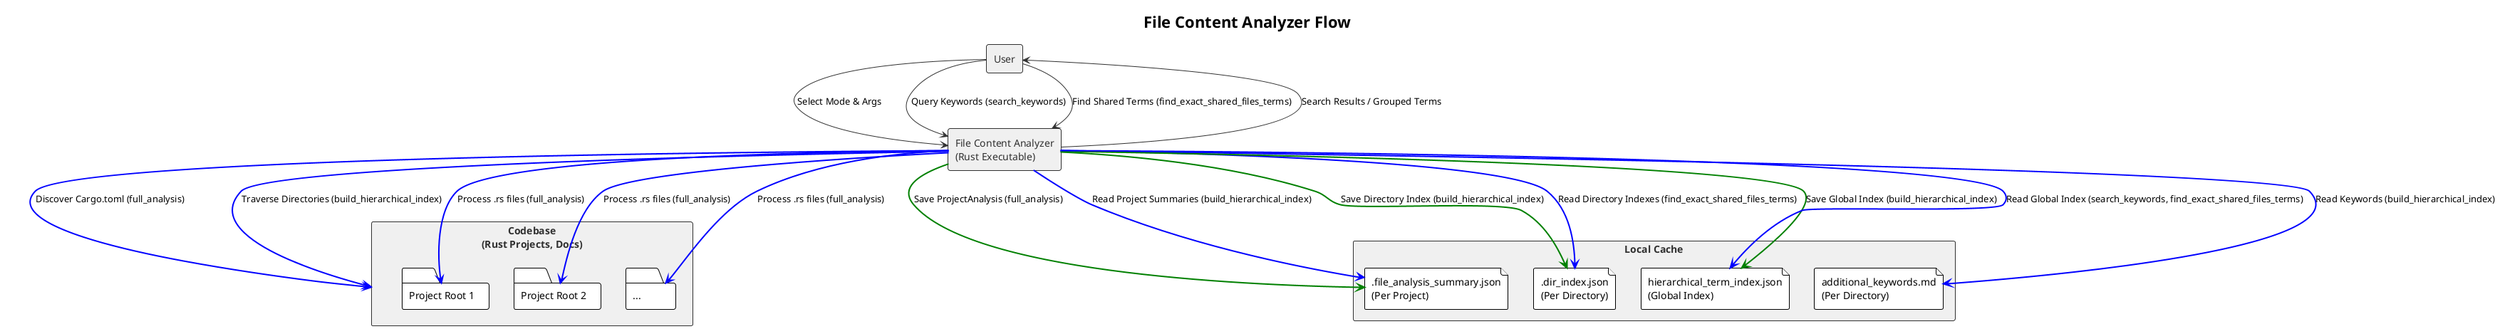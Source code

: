 @startuml
!theme plain

title File Content Analyzer Flow

skinparam component {
  BorderColor #303030
  BackgroundColor #F0F0F0
  FontColor #303030
}
skinparam rectangle {
  BorderColor #303030
  BackgroundColor #F0F0F0
  FontColor #303030
}
skinparam arrow {
  Color #303030
}

rectangle "User" as User
rectangle "File Content Analyzer\n(Rust Executable)" as FCA

rectangle "Codebase\n(Rust Projects, Docs)" as Codebase {
  folder "Project Root 1" as PR1
  folder "Project Root 2" as PR2
  folder "..." as PRn
}

rectangle "Local Cache" as Cache {
  file ".file_analysis_summary.json\n(Per Project)" as SummaryJson
  file ".dir_index.json\n(Per Directory)" as DirIndexJson
  file "hierarchical_term_index.json\n(Global Index)" as GlobalIndexJson
  file "additional_keywords.md\n(Per Directory)" as KeywordsMd
}

User --> FCA : Select Mode & Args

FCA -[#blue,thickness=2]-> Codebase : Discover Cargo.toml (full_analysis)
FCA -[#blue,thickness=2]-> PR1 : Process .rs files (full_analysis)
FCA -[#blue,thickness=2]-> PR2 : Process .rs files (full_analysis)
FCA -[#blue,thickness=2]-> PRn : Process .rs files (full_analysis)

FCA -[#green,thickness=2]-> SummaryJson : Save ProjectAnalysis (full_analysis)

FCA -[#blue,thickness=2]-> Codebase : Traverse Directories (build_hierarchical_index)
FCA -[#blue,thickness=2]-> KeywordsMd : Read Keywords (build_hierarchical_index)
FCA -[#blue,thickness=2]-> SummaryJson : Read Project Summaries (build_hierarchical_index)

FCA -[#green,thickness=2]-> DirIndexJson : Save Directory Index (build_hierarchical_index)
FCA -[#green,thickness=2]-> GlobalIndexJson : Save Global Index (build_hierarchical_index)

User --> FCA : Query Keywords (search_keywords)
User --> FCA : Find Shared Terms (find_exact_shared_files_terms)

FCA -[#blue,thickness=2]-> GlobalIndexJson : Read Global Index (search_keywords, find_exact_shared_files_terms)
FCA -[#blue,thickness=2]-> DirIndexJson : Read Directory Indexes (find_exact_shared_files_terms)

FCA --> User : Search Results / Grouped Terms

@enduml